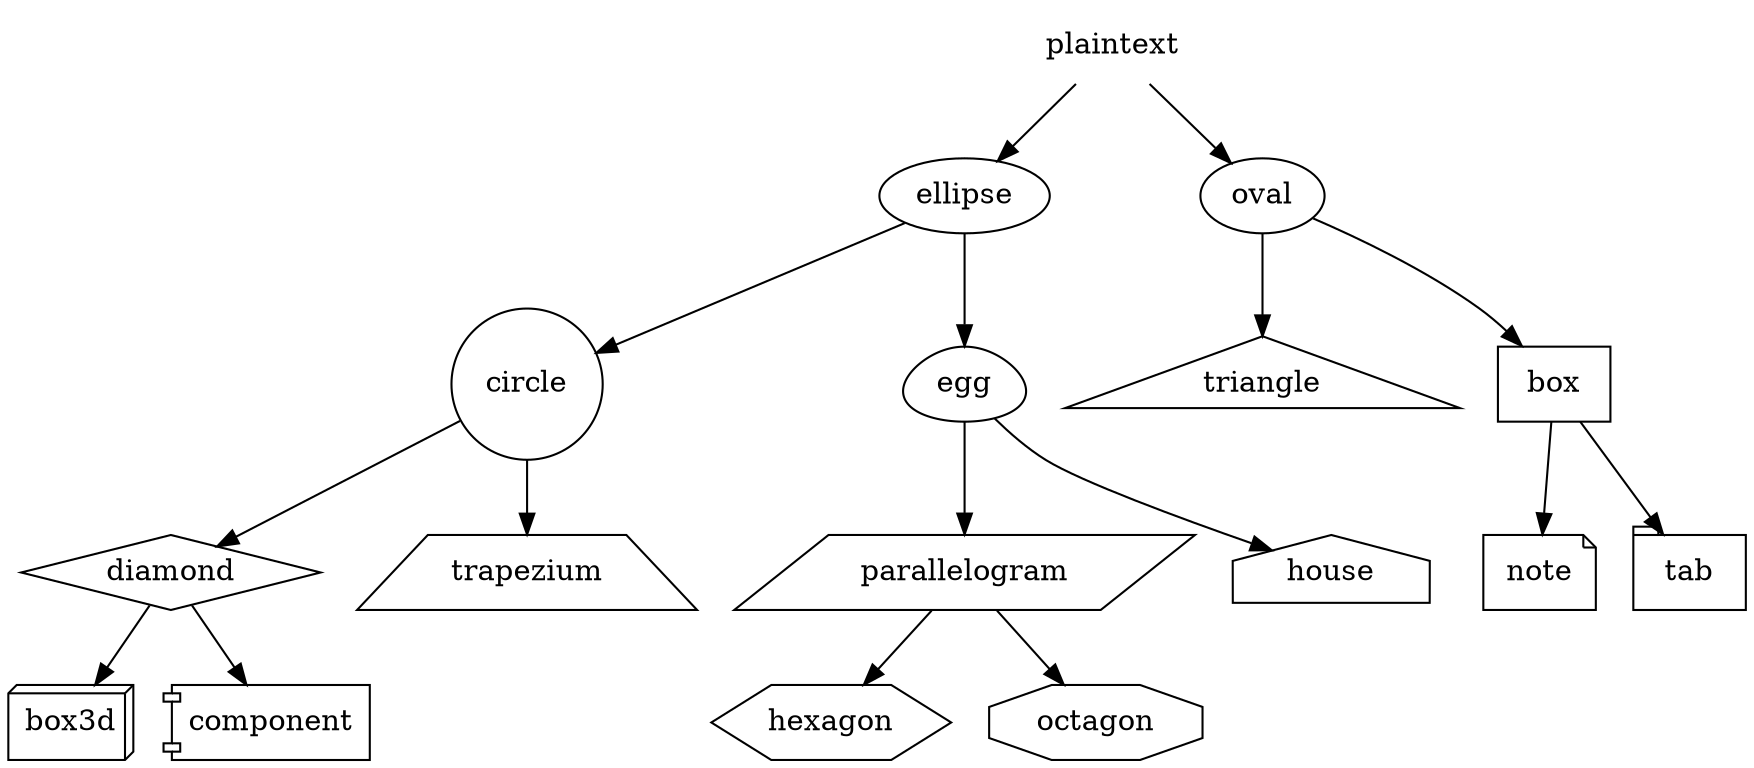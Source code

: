 digraph joey {
plaintext	[ shape=plaintext ]
ellipse	[ shape=ellipse ]
oval	[ shape=oval ]
circle	[ shape=circle ]
egg	[ shape=egg ]
triangle	[ shape=triangle ]
box	[ shape=box ]
diamond	[ shape=diamond ]
trapezium	[ shape=trapezium ]
parallelogram	[ shape=parallelogram ]
house	[ shape=house ]
hexagon	[ shape=hexagon ]
octagon	[ shape=octagon ]
note	[ shape=note ]
tab	[ shape=tab ]
box3d	[ shape=box3d ]
component	[ shape=component ]

plaintext -> ellipse
plaintext -> oval
ellipse -> circle
ellipse -> egg
oval -> triangle
oval -> box
circle -> diamond
circle -> trapezium
egg -> parallelogram
egg -> house
parallelogram -> hexagon
parallelogram -> octagon
box -> note
box -> tab
diamond -> box3d
diamond -> component
}
